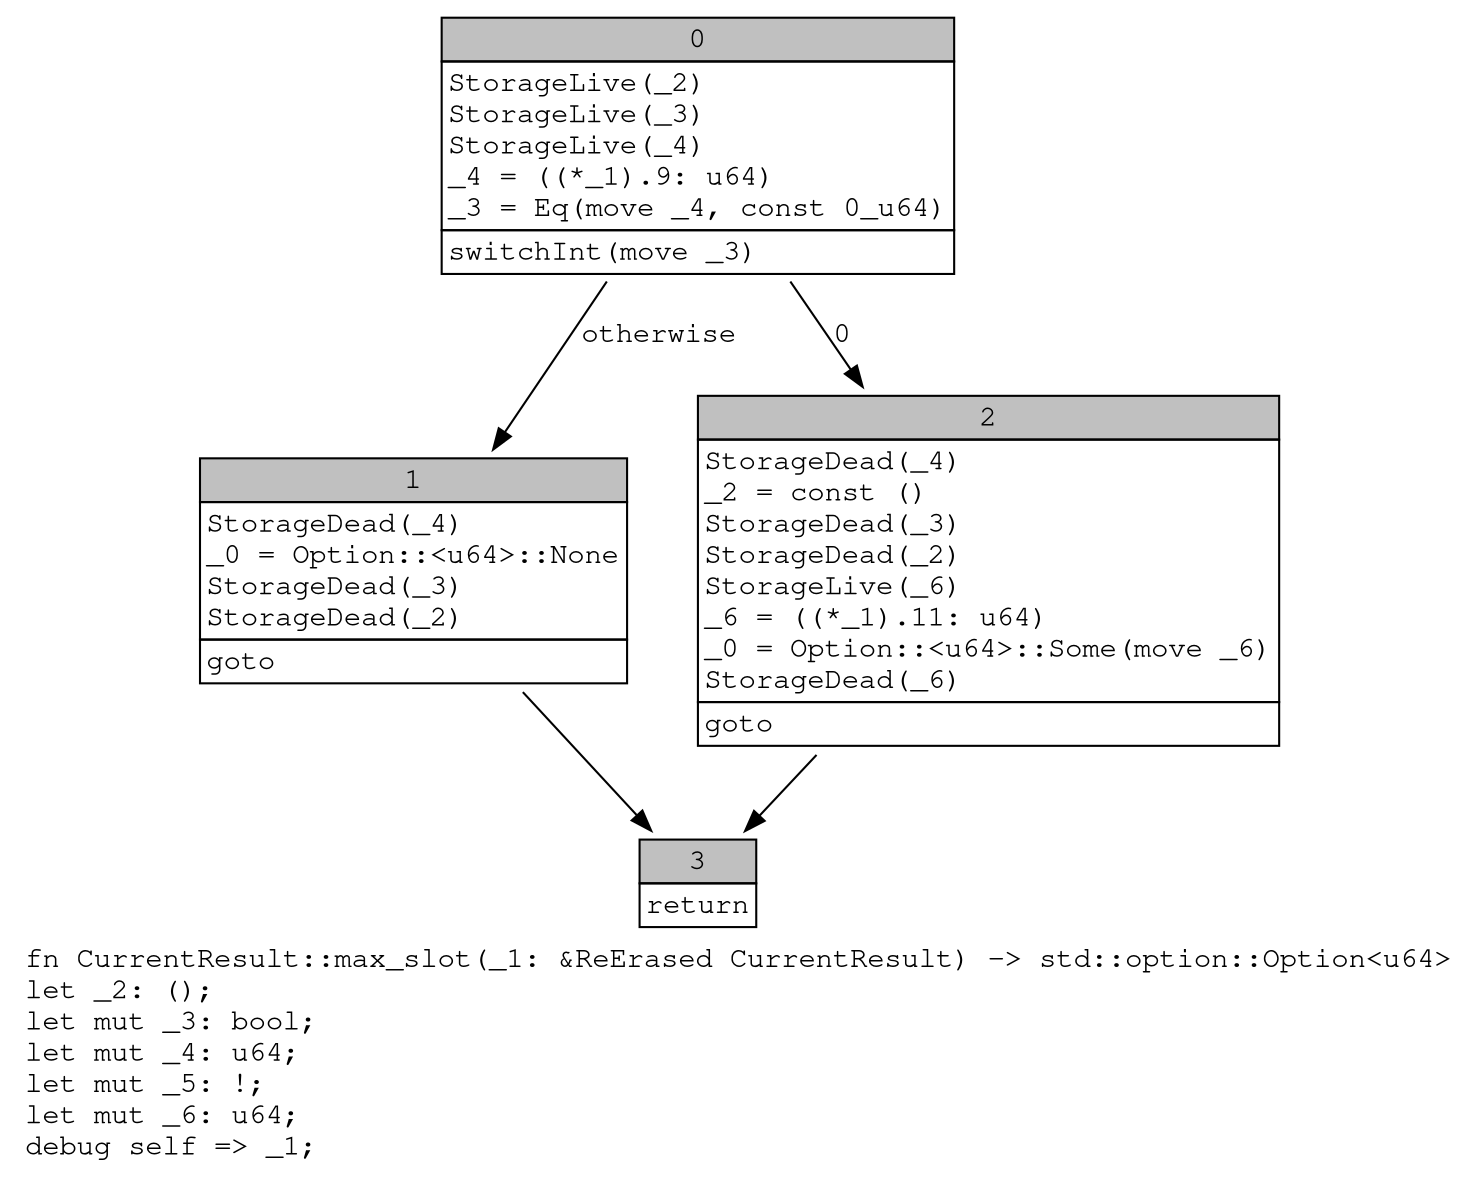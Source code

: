 digraph Mir_0_18 {
    graph [fontname="Courier, monospace"];
    node [fontname="Courier, monospace"];
    edge [fontname="Courier, monospace"];
    label=<fn CurrentResult::max_slot(_1: &amp;ReErased CurrentResult) -&gt; std::option::Option&lt;u64&gt;<br align="left"/>let _2: ();<br align="left"/>let mut _3: bool;<br align="left"/>let mut _4: u64;<br align="left"/>let mut _5: !;<br align="left"/>let mut _6: u64;<br align="left"/>debug self =&gt; _1;<br align="left"/>>;
    bb0__0_18 [shape="none", label=<<table border="0" cellborder="1" cellspacing="0"><tr><td bgcolor="gray" align="center" colspan="1">0</td></tr><tr><td align="left" balign="left">StorageLive(_2)<br/>StorageLive(_3)<br/>StorageLive(_4)<br/>_4 = ((*_1).9: u64)<br/>_3 = Eq(move _4, const 0_u64)<br/></td></tr><tr><td align="left">switchInt(move _3)</td></tr></table>>];
    bb1__0_18 [shape="none", label=<<table border="0" cellborder="1" cellspacing="0"><tr><td bgcolor="gray" align="center" colspan="1">1</td></tr><tr><td align="left" balign="left">StorageDead(_4)<br/>_0 = Option::&lt;u64&gt;::None<br/>StorageDead(_3)<br/>StorageDead(_2)<br/></td></tr><tr><td align="left">goto</td></tr></table>>];
    bb2__0_18 [shape="none", label=<<table border="0" cellborder="1" cellspacing="0"><tr><td bgcolor="gray" align="center" colspan="1">2</td></tr><tr><td align="left" balign="left">StorageDead(_4)<br/>_2 = const ()<br/>StorageDead(_3)<br/>StorageDead(_2)<br/>StorageLive(_6)<br/>_6 = ((*_1).11: u64)<br/>_0 = Option::&lt;u64&gt;::Some(move _6)<br/>StorageDead(_6)<br/></td></tr><tr><td align="left">goto</td></tr></table>>];
    bb3__0_18 [shape="none", label=<<table border="0" cellborder="1" cellspacing="0"><tr><td bgcolor="gray" align="center" colspan="1">3</td></tr><tr><td align="left">return</td></tr></table>>];
    bb0__0_18 -> bb2__0_18 [label="0"];
    bb0__0_18 -> bb1__0_18 [label="otherwise"];
    bb1__0_18 -> bb3__0_18 [label=""];
    bb2__0_18 -> bb3__0_18 [label=""];
}
